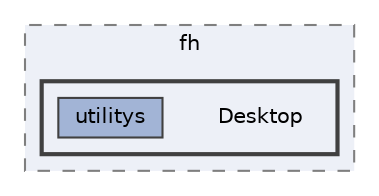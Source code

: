 digraph "C:/Users/fh/Desktop"
{
 // LATEX_PDF_SIZE
  bgcolor="transparent";
  edge [fontname=Helvetica,fontsize=10,labelfontname=Helvetica,labelfontsize=10];
  node [fontname=Helvetica,fontsize=10,shape=box,height=0.2,width=0.4];
  compound=true
  subgraph clusterdir_569eea3dcd41b42d0c4ed8f6288981da {
    graph [ bgcolor="#edf0f7", pencolor="grey50", label="fh", fontname=Helvetica,fontsize=10 style="filled,dashed", URL="dir_569eea3dcd41b42d0c4ed8f6288981da.html",tooltip=""]
  subgraph clusterdir_c309523ee748a59934772b3d30538223 {
    graph [ bgcolor="#edf0f7", pencolor="grey25", label="", fontname=Helvetica,fontsize=10 style="filled,bold", URL="dir_c309523ee748a59934772b3d30538223.html",tooltip=""]
    dir_c309523ee748a59934772b3d30538223 [shape=plaintext, label="Desktop"];
  dir_c211f4789d3dedbea93c86d44644ae13 [label="utilitys", fillcolor="#a2b4d6", color="grey25", style="filled", URL="dir_c211f4789d3dedbea93c86d44644ae13.html",tooltip=""];
  }
  }
}
